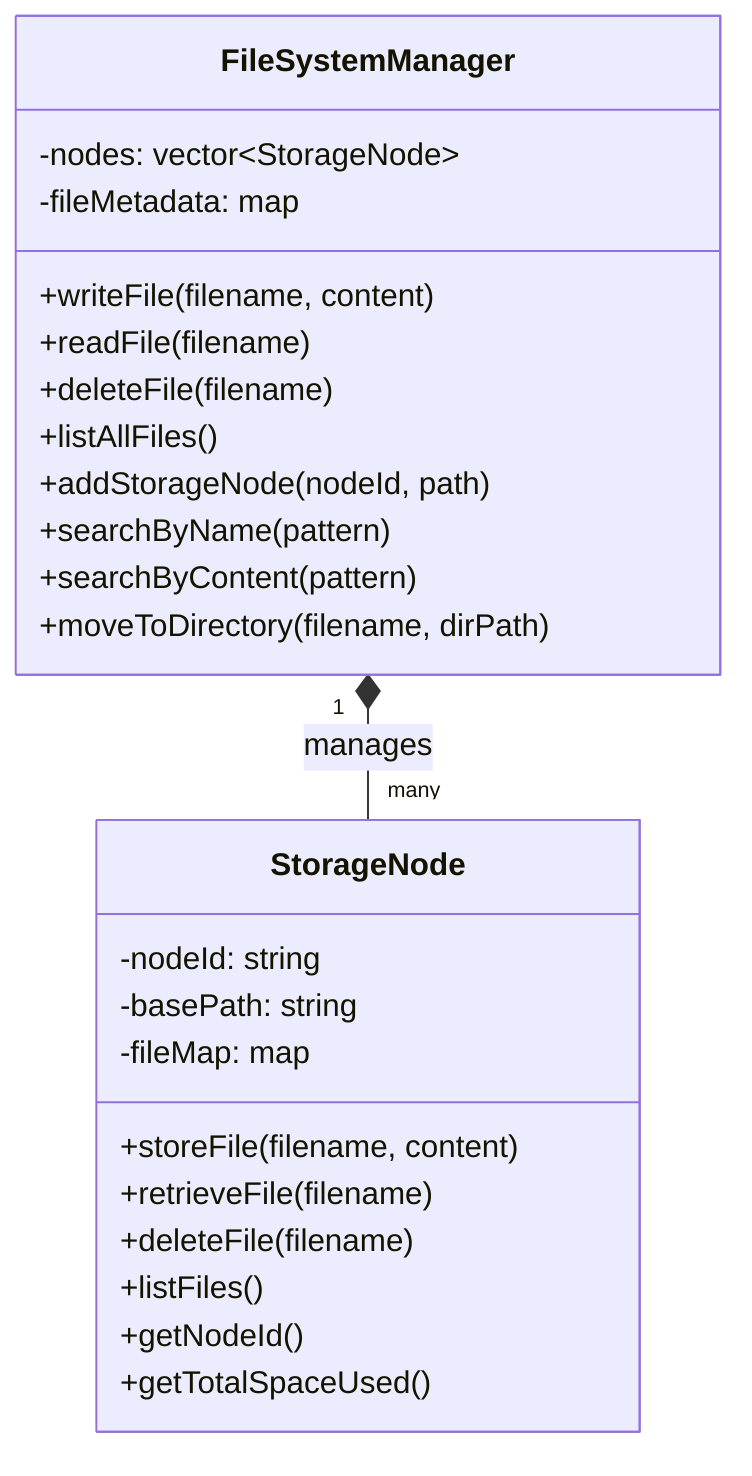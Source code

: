 classDiagram
    class FileSystemManager {
        -nodes: vector~StorageNode~
        -fileMetadata: map
        +writeFile(filename, content)
        +readFile(filename)
        +deleteFile(filename)
        +listAllFiles()
        +addStorageNode(nodeId, path)
        +searchByName(pattern)
        +searchByContent(pattern)
        +moveToDirectory(filename, dirPath)
    }
    
    class StorageNode {
        -nodeId: string
        -basePath: string
        -fileMap: map
        +storeFile(filename, content)
        +retrieveFile(filename)
        +deleteFile(filename)
        +listFiles()
        +getNodeId()
        +getTotalSpaceUsed()
    }
    
    FileSystemManager "1" *-- "many" StorageNode : manages